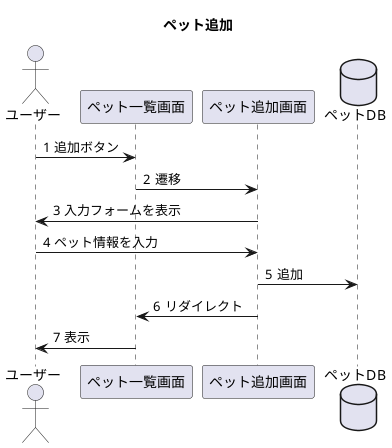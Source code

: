 @startuml
title ペット追加
actor ユーザー
participant ペット一覧画面
participant ペット追加画面
database ペットDB
autonumber "#"

ユーザー->ペット一覧画面:追加ボタン
ペット一覧画面->ペット追加画面:遷移
ペット追加画面->ユーザー:入力フォームを表示
ユーザー->ペット追加画面:ペット情報を入力
ペット追加画面->ペットDB:追加
ペット追加画面->ペット一覧画面:リダイレクト
ペット一覧画面->ユーザー:表示

@enduml